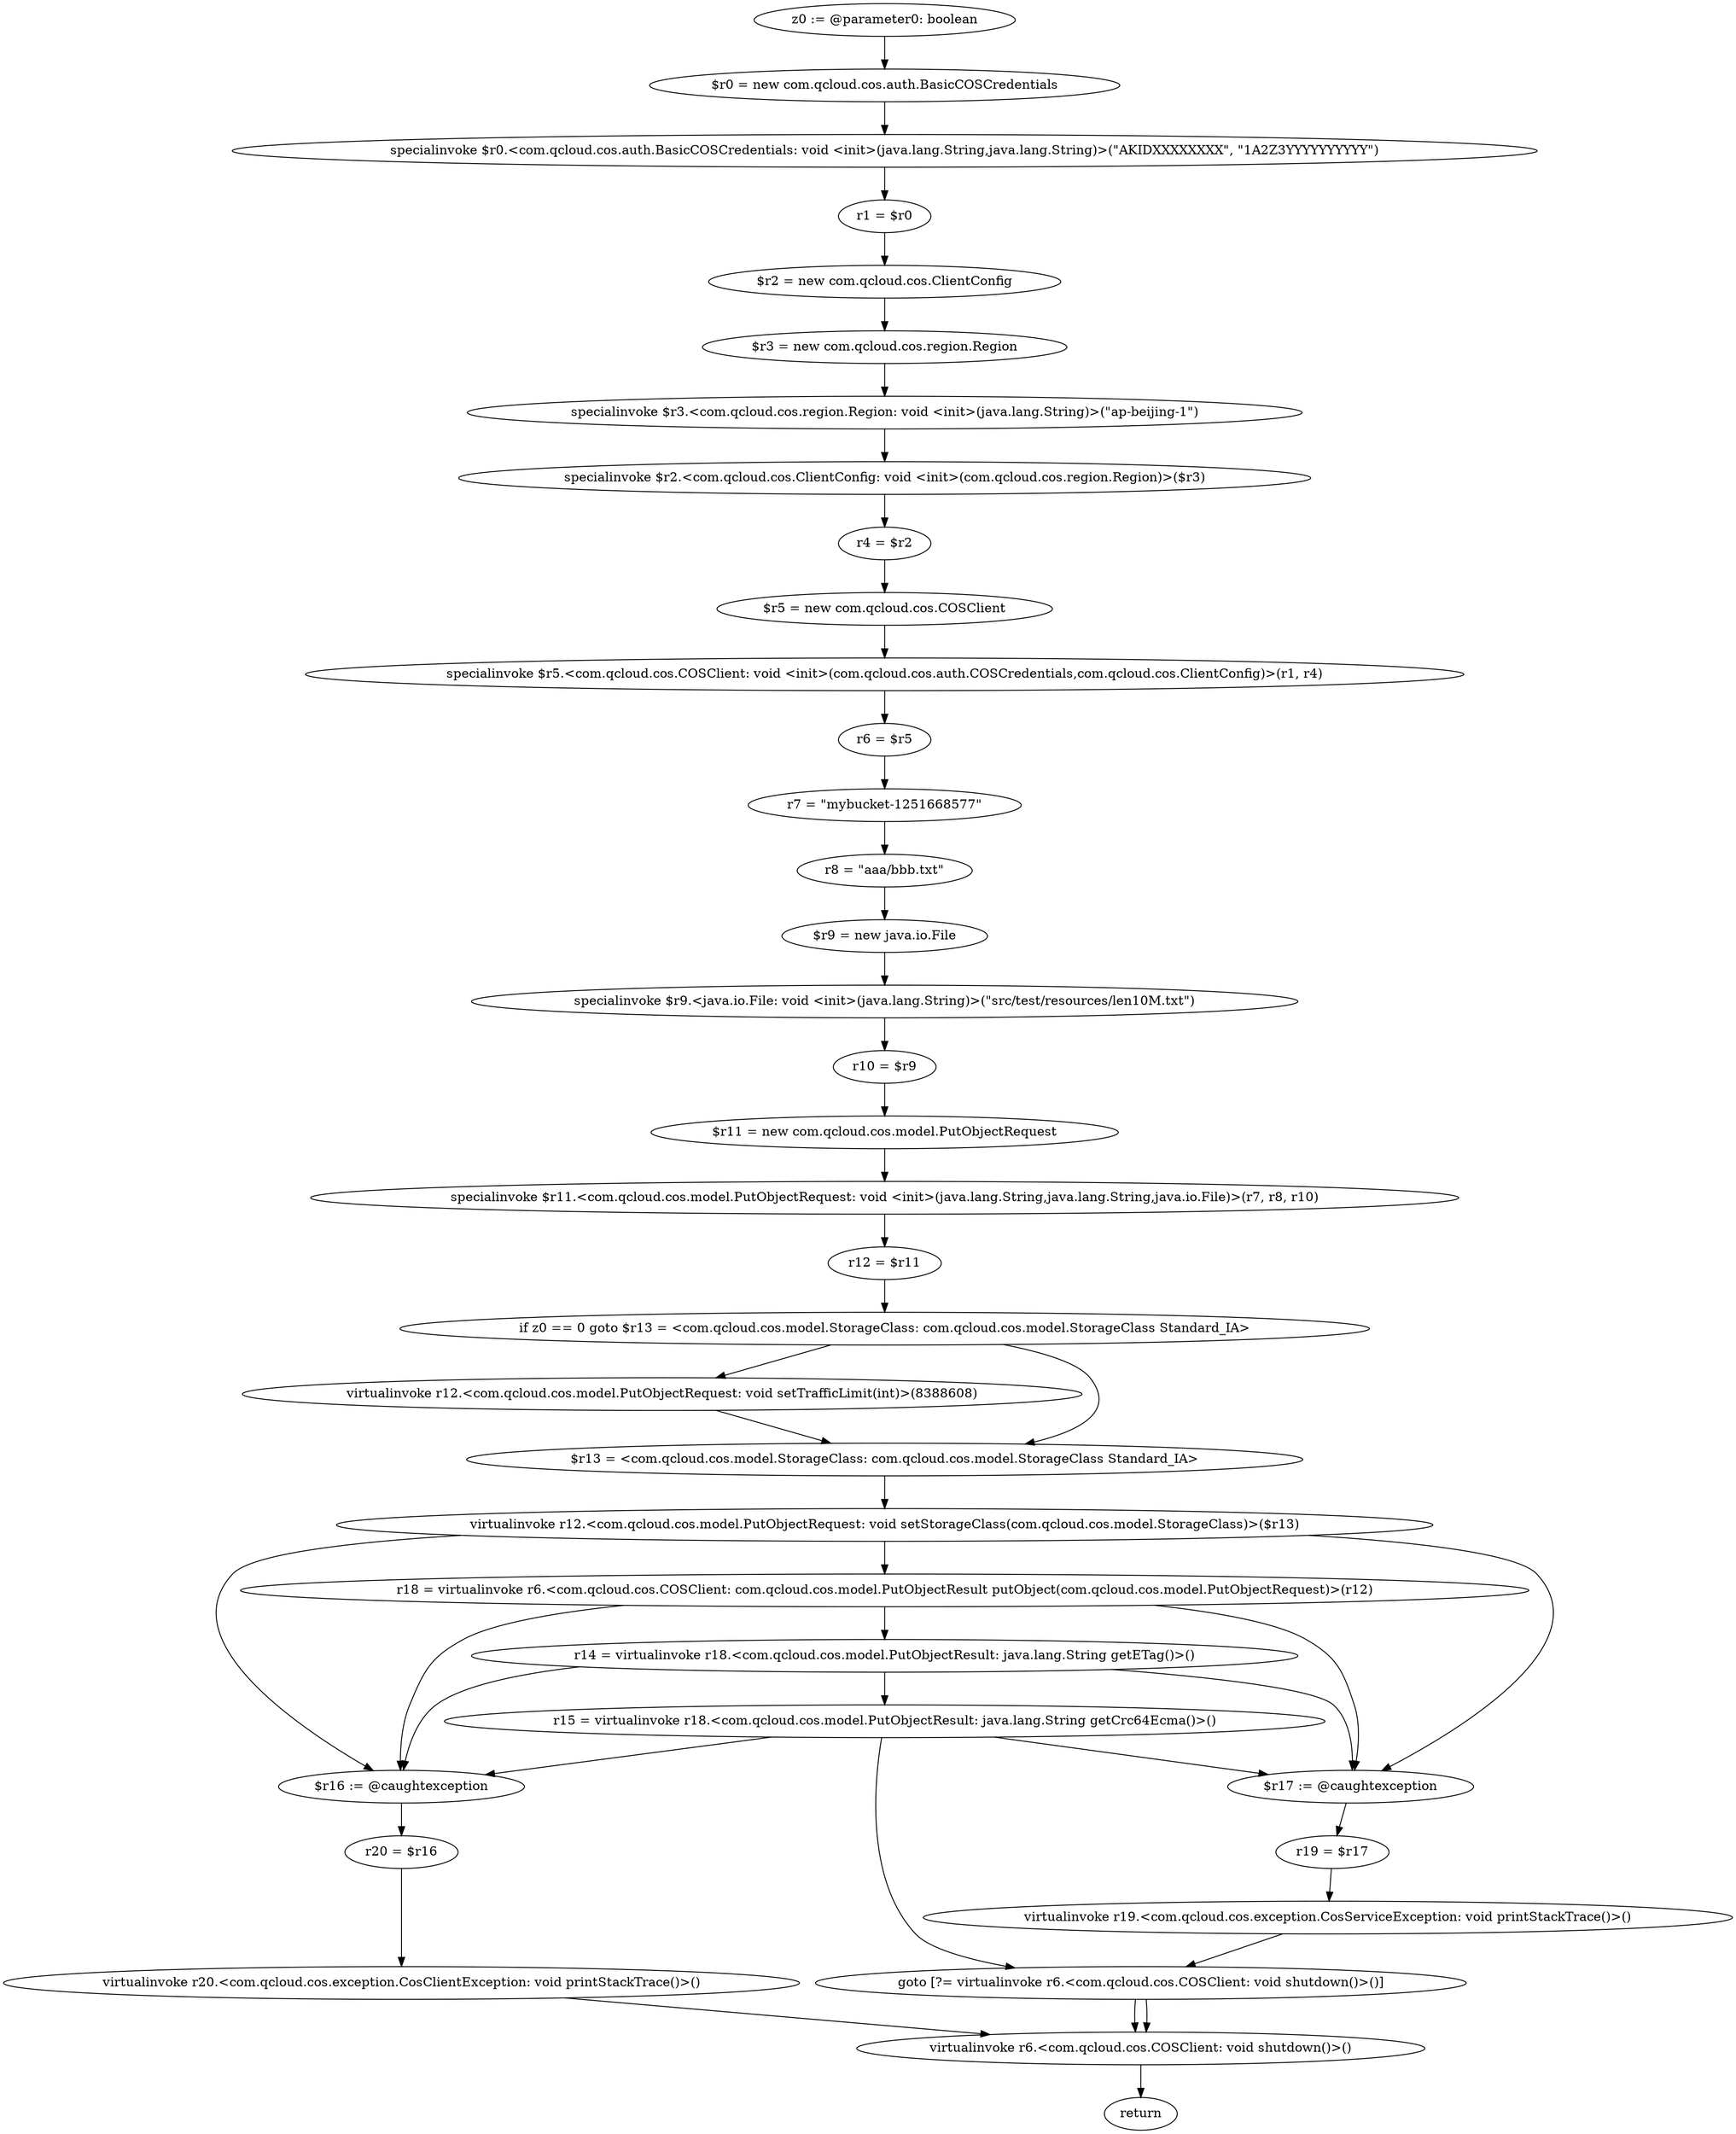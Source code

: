 digraph "unitGraph" {
    "z0 := @parameter0: boolean"
    "$r0 = new com.qcloud.cos.auth.BasicCOSCredentials"
    "specialinvoke $r0.<com.qcloud.cos.auth.BasicCOSCredentials: void <init>(java.lang.String,java.lang.String)>(\"AKIDXXXXXXXX\", \"1A2Z3YYYYYYYYYY\")"
    "r1 = $r0"
    "$r2 = new com.qcloud.cos.ClientConfig"
    "$r3 = new com.qcloud.cos.region.Region"
    "specialinvoke $r3.<com.qcloud.cos.region.Region: void <init>(java.lang.String)>(\"ap-beijing-1\")"
    "specialinvoke $r2.<com.qcloud.cos.ClientConfig: void <init>(com.qcloud.cos.region.Region)>($r3)"
    "r4 = $r2"
    "$r5 = new com.qcloud.cos.COSClient"
    "specialinvoke $r5.<com.qcloud.cos.COSClient: void <init>(com.qcloud.cos.auth.COSCredentials,com.qcloud.cos.ClientConfig)>(r1, r4)"
    "r6 = $r5"
    "r7 = \"mybucket-1251668577\""
    "r8 = \"aaa/bbb.txt\""
    "$r9 = new java.io.File"
    "specialinvoke $r9.<java.io.File: void <init>(java.lang.String)>(\"src/test/resources/len10M.txt\")"
    "r10 = $r9"
    "$r11 = new com.qcloud.cos.model.PutObjectRequest"
    "specialinvoke $r11.<com.qcloud.cos.model.PutObjectRequest: void <init>(java.lang.String,java.lang.String,java.io.File)>(r7, r8, r10)"
    "r12 = $r11"
    "if z0 == 0 goto $r13 = <com.qcloud.cos.model.StorageClass: com.qcloud.cos.model.StorageClass Standard_IA>"
    "virtualinvoke r12.<com.qcloud.cos.model.PutObjectRequest: void setTrafficLimit(int)>(8388608)"
    "$r13 = <com.qcloud.cos.model.StorageClass: com.qcloud.cos.model.StorageClass Standard_IA>"
    "virtualinvoke r12.<com.qcloud.cos.model.PutObjectRequest: void setStorageClass(com.qcloud.cos.model.StorageClass)>($r13)"
    "r18 = virtualinvoke r6.<com.qcloud.cos.COSClient: com.qcloud.cos.model.PutObjectResult putObject(com.qcloud.cos.model.PutObjectRequest)>(r12)"
    "r14 = virtualinvoke r18.<com.qcloud.cos.model.PutObjectResult: java.lang.String getETag()>()"
    "r15 = virtualinvoke r18.<com.qcloud.cos.model.PutObjectResult: java.lang.String getCrc64Ecma()>()"
    "goto [?= virtualinvoke r6.<com.qcloud.cos.COSClient: void shutdown()>()]"
    "$r17 := @caughtexception"
    "r19 = $r17"
    "virtualinvoke r19.<com.qcloud.cos.exception.CosServiceException: void printStackTrace()>()"
    "$r16 := @caughtexception"
    "r20 = $r16"
    "virtualinvoke r20.<com.qcloud.cos.exception.CosClientException: void printStackTrace()>()"
    "virtualinvoke r6.<com.qcloud.cos.COSClient: void shutdown()>()"
    "return"
    "z0 := @parameter0: boolean"->"$r0 = new com.qcloud.cos.auth.BasicCOSCredentials";
    "$r0 = new com.qcloud.cos.auth.BasicCOSCredentials"->"specialinvoke $r0.<com.qcloud.cos.auth.BasicCOSCredentials: void <init>(java.lang.String,java.lang.String)>(\"AKIDXXXXXXXX\", \"1A2Z3YYYYYYYYYY\")";
    "specialinvoke $r0.<com.qcloud.cos.auth.BasicCOSCredentials: void <init>(java.lang.String,java.lang.String)>(\"AKIDXXXXXXXX\", \"1A2Z3YYYYYYYYYY\")"->"r1 = $r0";
    "r1 = $r0"->"$r2 = new com.qcloud.cos.ClientConfig";
    "$r2 = new com.qcloud.cos.ClientConfig"->"$r3 = new com.qcloud.cos.region.Region";
    "$r3 = new com.qcloud.cos.region.Region"->"specialinvoke $r3.<com.qcloud.cos.region.Region: void <init>(java.lang.String)>(\"ap-beijing-1\")";
    "specialinvoke $r3.<com.qcloud.cos.region.Region: void <init>(java.lang.String)>(\"ap-beijing-1\")"->"specialinvoke $r2.<com.qcloud.cos.ClientConfig: void <init>(com.qcloud.cos.region.Region)>($r3)";
    "specialinvoke $r2.<com.qcloud.cos.ClientConfig: void <init>(com.qcloud.cos.region.Region)>($r3)"->"r4 = $r2";
    "r4 = $r2"->"$r5 = new com.qcloud.cos.COSClient";
    "$r5 = new com.qcloud.cos.COSClient"->"specialinvoke $r5.<com.qcloud.cos.COSClient: void <init>(com.qcloud.cos.auth.COSCredentials,com.qcloud.cos.ClientConfig)>(r1, r4)";
    "specialinvoke $r5.<com.qcloud.cos.COSClient: void <init>(com.qcloud.cos.auth.COSCredentials,com.qcloud.cos.ClientConfig)>(r1, r4)"->"r6 = $r5";
    "r6 = $r5"->"r7 = \"mybucket-1251668577\"";
    "r7 = \"mybucket-1251668577\""->"r8 = \"aaa/bbb.txt\"";
    "r8 = \"aaa/bbb.txt\""->"$r9 = new java.io.File";
    "$r9 = new java.io.File"->"specialinvoke $r9.<java.io.File: void <init>(java.lang.String)>(\"src/test/resources/len10M.txt\")";
    "specialinvoke $r9.<java.io.File: void <init>(java.lang.String)>(\"src/test/resources/len10M.txt\")"->"r10 = $r9";
    "r10 = $r9"->"$r11 = new com.qcloud.cos.model.PutObjectRequest";
    "$r11 = new com.qcloud.cos.model.PutObjectRequest"->"specialinvoke $r11.<com.qcloud.cos.model.PutObjectRequest: void <init>(java.lang.String,java.lang.String,java.io.File)>(r7, r8, r10)";
    "specialinvoke $r11.<com.qcloud.cos.model.PutObjectRequest: void <init>(java.lang.String,java.lang.String,java.io.File)>(r7, r8, r10)"->"r12 = $r11";
    "r12 = $r11"->"if z0 == 0 goto $r13 = <com.qcloud.cos.model.StorageClass: com.qcloud.cos.model.StorageClass Standard_IA>";
    "if z0 == 0 goto $r13 = <com.qcloud.cos.model.StorageClass: com.qcloud.cos.model.StorageClass Standard_IA>"->"virtualinvoke r12.<com.qcloud.cos.model.PutObjectRequest: void setTrafficLimit(int)>(8388608)";
    "if z0 == 0 goto $r13 = <com.qcloud.cos.model.StorageClass: com.qcloud.cos.model.StorageClass Standard_IA>"->"$r13 = <com.qcloud.cos.model.StorageClass: com.qcloud.cos.model.StorageClass Standard_IA>";
    "virtualinvoke r12.<com.qcloud.cos.model.PutObjectRequest: void setTrafficLimit(int)>(8388608)"->"$r13 = <com.qcloud.cos.model.StorageClass: com.qcloud.cos.model.StorageClass Standard_IA>";
    "$r13 = <com.qcloud.cos.model.StorageClass: com.qcloud.cos.model.StorageClass Standard_IA>"->"virtualinvoke r12.<com.qcloud.cos.model.PutObjectRequest: void setStorageClass(com.qcloud.cos.model.StorageClass)>($r13)";
    "virtualinvoke r12.<com.qcloud.cos.model.PutObjectRequest: void setStorageClass(com.qcloud.cos.model.StorageClass)>($r13)"->"$r17 := @caughtexception";
    "virtualinvoke r12.<com.qcloud.cos.model.PutObjectRequest: void setStorageClass(com.qcloud.cos.model.StorageClass)>($r13)"->"$r16 := @caughtexception";
    "virtualinvoke r12.<com.qcloud.cos.model.PutObjectRequest: void setStorageClass(com.qcloud.cos.model.StorageClass)>($r13)"->"r18 = virtualinvoke r6.<com.qcloud.cos.COSClient: com.qcloud.cos.model.PutObjectResult putObject(com.qcloud.cos.model.PutObjectRequest)>(r12)";
    "r18 = virtualinvoke r6.<com.qcloud.cos.COSClient: com.qcloud.cos.model.PutObjectResult putObject(com.qcloud.cos.model.PutObjectRequest)>(r12)"->"$r17 := @caughtexception";
    "r18 = virtualinvoke r6.<com.qcloud.cos.COSClient: com.qcloud.cos.model.PutObjectResult putObject(com.qcloud.cos.model.PutObjectRequest)>(r12)"->"$r16 := @caughtexception";
    "r18 = virtualinvoke r6.<com.qcloud.cos.COSClient: com.qcloud.cos.model.PutObjectResult putObject(com.qcloud.cos.model.PutObjectRequest)>(r12)"->"r14 = virtualinvoke r18.<com.qcloud.cos.model.PutObjectResult: java.lang.String getETag()>()";
    "r14 = virtualinvoke r18.<com.qcloud.cos.model.PutObjectResult: java.lang.String getETag()>()"->"$r17 := @caughtexception";
    "r14 = virtualinvoke r18.<com.qcloud.cos.model.PutObjectResult: java.lang.String getETag()>()"->"$r16 := @caughtexception";
    "r14 = virtualinvoke r18.<com.qcloud.cos.model.PutObjectResult: java.lang.String getETag()>()"->"r15 = virtualinvoke r18.<com.qcloud.cos.model.PutObjectResult: java.lang.String getCrc64Ecma()>()";
    "r15 = virtualinvoke r18.<com.qcloud.cos.model.PutObjectResult: java.lang.String getCrc64Ecma()>()"->"$r17 := @caughtexception";
    "r15 = virtualinvoke r18.<com.qcloud.cos.model.PutObjectResult: java.lang.String getCrc64Ecma()>()"->"$r16 := @caughtexception";
    "r15 = virtualinvoke r18.<com.qcloud.cos.model.PutObjectResult: java.lang.String getCrc64Ecma()>()"->"goto [?= virtualinvoke r6.<com.qcloud.cos.COSClient: void shutdown()>()]";
    "goto [?= virtualinvoke r6.<com.qcloud.cos.COSClient: void shutdown()>()]"->"virtualinvoke r6.<com.qcloud.cos.COSClient: void shutdown()>()";
    "$r17 := @caughtexception"->"r19 = $r17";
    "r19 = $r17"->"virtualinvoke r19.<com.qcloud.cos.exception.CosServiceException: void printStackTrace()>()";
    "virtualinvoke r19.<com.qcloud.cos.exception.CosServiceException: void printStackTrace()>()"->"goto [?= virtualinvoke r6.<com.qcloud.cos.COSClient: void shutdown()>()]";
    "goto [?= virtualinvoke r6.<com.qcloud.cos.COSClient: void shutdown()>()]"->"virtualinvoke r6.<com.qcloud.cos.COSClient: void shutdown()>()";
    "$r16 := @caughtexception"->"r20 = $r16";
    "r20 = $r16"->"virtualinvoke r20.<com.qcloud.cos.exception.CosClientException: void printStackTrace()>()";
    "virtualinvoke r20.<com.qcloud.cos.exception.CosClientException: void printStackTrace()>()"->"virtualinvoke r6.<com.qcloud.cos.COSClient: void shutdown()>()";
    "virtualinvoke r6.<com.qcloud.cos.COSClient: void shutdown()>()"->"return";
}
